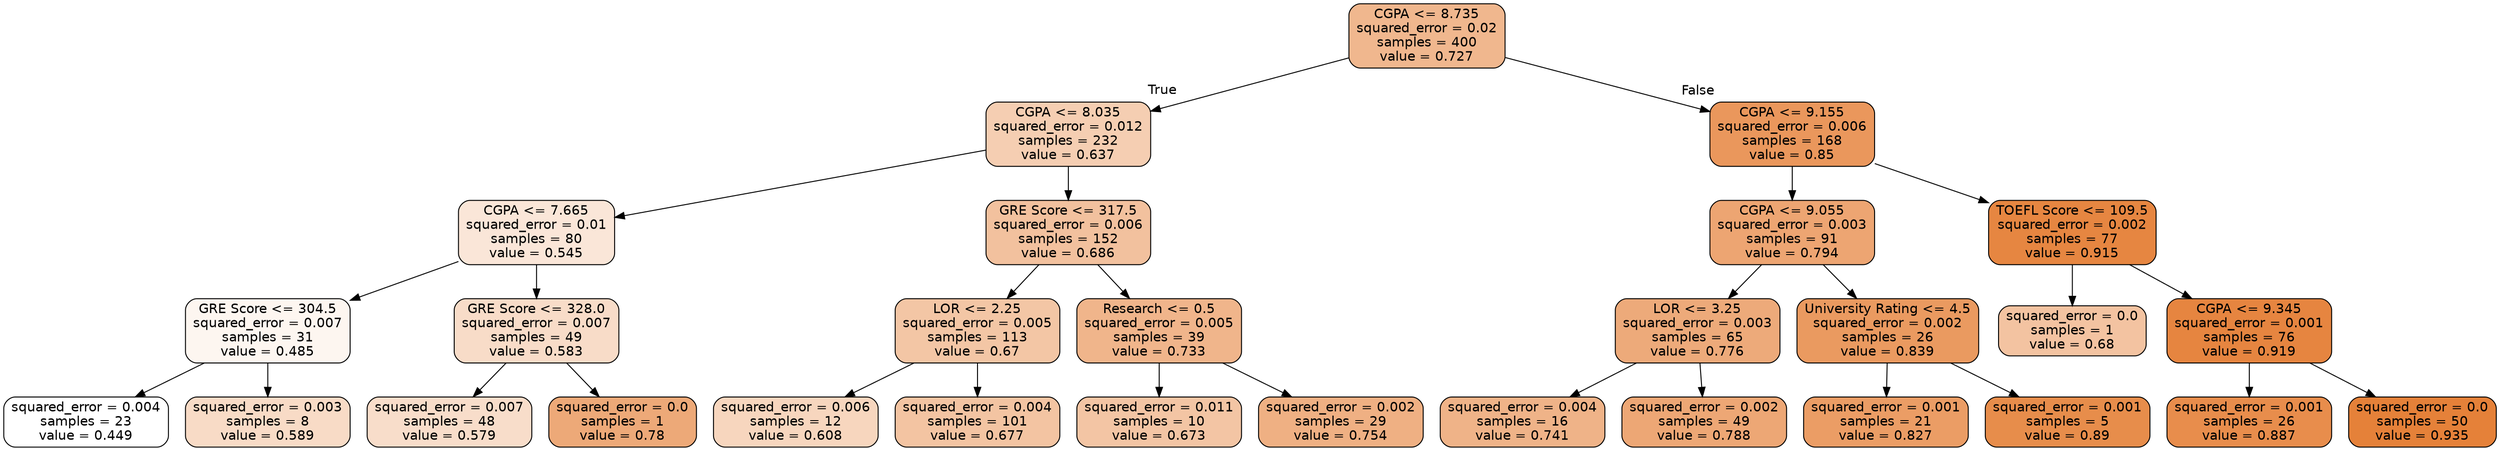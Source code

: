 digraph Tree {
node [shape=box, style="filled, rounded", color="black", fontname="helvetica"] ;
edge [fontname="helvetica"] ;
0 [label="CGPA <= 8.735\nsquared_error = 0.02\nsamples = 400\nvalue = 0.727", fillcolor="#f0b78e"] ;
1 [label="CGPA <= 8.035\nsquared_error = 0.012\nsamples = 232\nvalue = 0.637", fillcolor="#f5ceb2"] ;
0 -> 1 [labeldistance=2.5, labelangle=45, headlabel="True"] ;
2 [label="CGPA <= 7.665\nsquared_error = 0.01\nsamples = 80\nvalue = 0.545", fillcolor="#fae6d8"] ;
1 -> 2 ;
3 [label="GRE Score <= 304.5\nsquared_error = 0.007\nsamples = 31\nvalue = 0.485", fillcolor="#fdf6f0"] ;
2 -> 3 ;
4 [label="squared_error = 0.004\nsamples = 23\nvalue = 0.449", fillcolor="#ffffff"] ;
3 -> 4 ;
5 [label="squared_error = 0.003\nsamples = 8\nvalue = 0.589", fillcolor="#f8dbc6"] ;
3 -> 5 ;
6 [label="GRE Score <= 328.0\nsquared_error = 0.007\nsamples = 49\nvalue = 0.583", fillcolor="#f8dcc8"] ;
2 -> 6 ;
7 [label="squared_error = 0.007\nsamples = 48\nvalue = 0.579", fillcolor="#f8ddca"] ;
6 -> 7 ;
8 [label="squared_error = 0.0\nsamples = 1\nvalue = 0.78", fillcolor="#eda978"] ;
6 -> 8 ;
9 [label="GRE Score <= 317.5\nsquared_error = 0.006\nsamples = 152\nvalue = 0.686", fillcolor="#f2c19e"] ;
1 -> 9 ;
10 [label="LOR <= 2.25\nsquared_error = 0.005\nsamples = 113\nvalue = 0.67", fillcolor="#f3c6a5"] ;
9 -> 10 ;
11 [label="squared_error = 0.006\nsamples = 12\nvalue = 0.608", fillcolor="#f7d6be"] ;
10 -> 11 ;
12 [label="squared_error = 0.004\nsamples = 101\nvalue = 0.677", fillcolor="#f3c4a2"] ;
10 -> 12 ;
13 [label="Research <= 0.5\nsquared_error = 0.005\nsamples = 39\nvalue = 0.733", fillcolor="#f0b58b"] ;
9 -> 13 ;
14 [label="squared_error = 0.011\nsamples = 10\nvalue = 0.673", fillcolor="#f3c5a4"] ;
13 -> 14 ;
15 [label="squared_error = 0.002\nsamples = 29\nvalue = 0.754", fillcolor="#efb083"] ;
13 -> 15 ;
16 [label="CGPA <= 9.155\nsquared_error = 0.006\nsamples = 168\nvalue = 0.85", fillcolor="#ea975c"] ;
0 -> 16 [labeldistance=2.5, labelangle=-45, headlabel="False"] ;
17 [label="CGPA <= 9.055\nsquared_error = 0.003\nsamples = 91\nvalue = 0.794", fillcolor="#eda572"] ;
16 -> 17 ;
18 [label="LOR <= 3.25\nsquared_error = 0.003\nsamples = 65\nvalue = 0.776", fillcolor="#edaa7a"] ;
17 -> 18 ;
19 [label="squared_error = 0.004\nsamples = 16\nvalue = 0.741", fillcolor="#efb388"] ;
18 -> 19 ;
20 [label="squared_error = 0.002\nsamples = 49\nvalue = 0.788", fillcolor="#eda775"] ;
18 -> 20 ;
21 [label="University Rating <= 4.5\nsquared_error = 0.002\nsamples = 26\nvalue = 0.839", fillcolor="#ea9a60"] ;
17 -> 21 ;
22 [label="squared_error = 0.001\nsamples = 21\nvalue = 0.827", fillcolor="#eb9d65"] ;
21 -> 22 ;
23 [label="squared_error = 0.001\nsamples = 5\nvalue = 0.89", fillcolor="#e78d4b"] ;
21 -> 23 ;
24 [label="TOEFL Score <= 109.5\nsquared_error = 0.002\nsamples = 77\nvalue = 0.915", fillcolor="#e68641"] ;
16 -> 24 ;
25 [label="squared_error = 0.0\nsamples = 1\nvalue = 0.68", fillcolor="#f3c3a1"] ;
24 -> 25 ;
26 [label="CGPA <= 9.345\nsquared_error = 0.001\nsamples = 76\nvalue = 0.919", fillcolor="#e68540"] ;
24 -> 26 ;
27 [label="squared_error = 0.001\nsamples = 26\nvalue = 0.887", fillcolor="#e88d4c"] ;
26 -> 27 ;
28 [label="squared_error = 0.0\nsamples = 50\nvalue = 0.935", fillcolor="#e58139"] ;
26 -> 28 ;
}